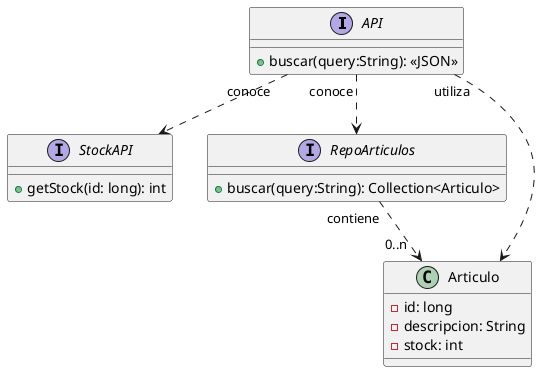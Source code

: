 @startuml

interface API {
    + buscar(query:String): <<JSON>>
}

interface StockAPI {
    + getStock(id: long): int
}

interface RepoArticulos {
    + buscar(query:String): Collection<Articulo>
}

class Articulo {
    - id: long
    - descripcion: String
    - stock: int
}


API "conoce" ..> StockAPI
API "conoce" ..> RepoArticulos
API "utiliza" ..> Articulo
RepoArticulos "contiene" ..> "0..n  " Articulo

@enduml